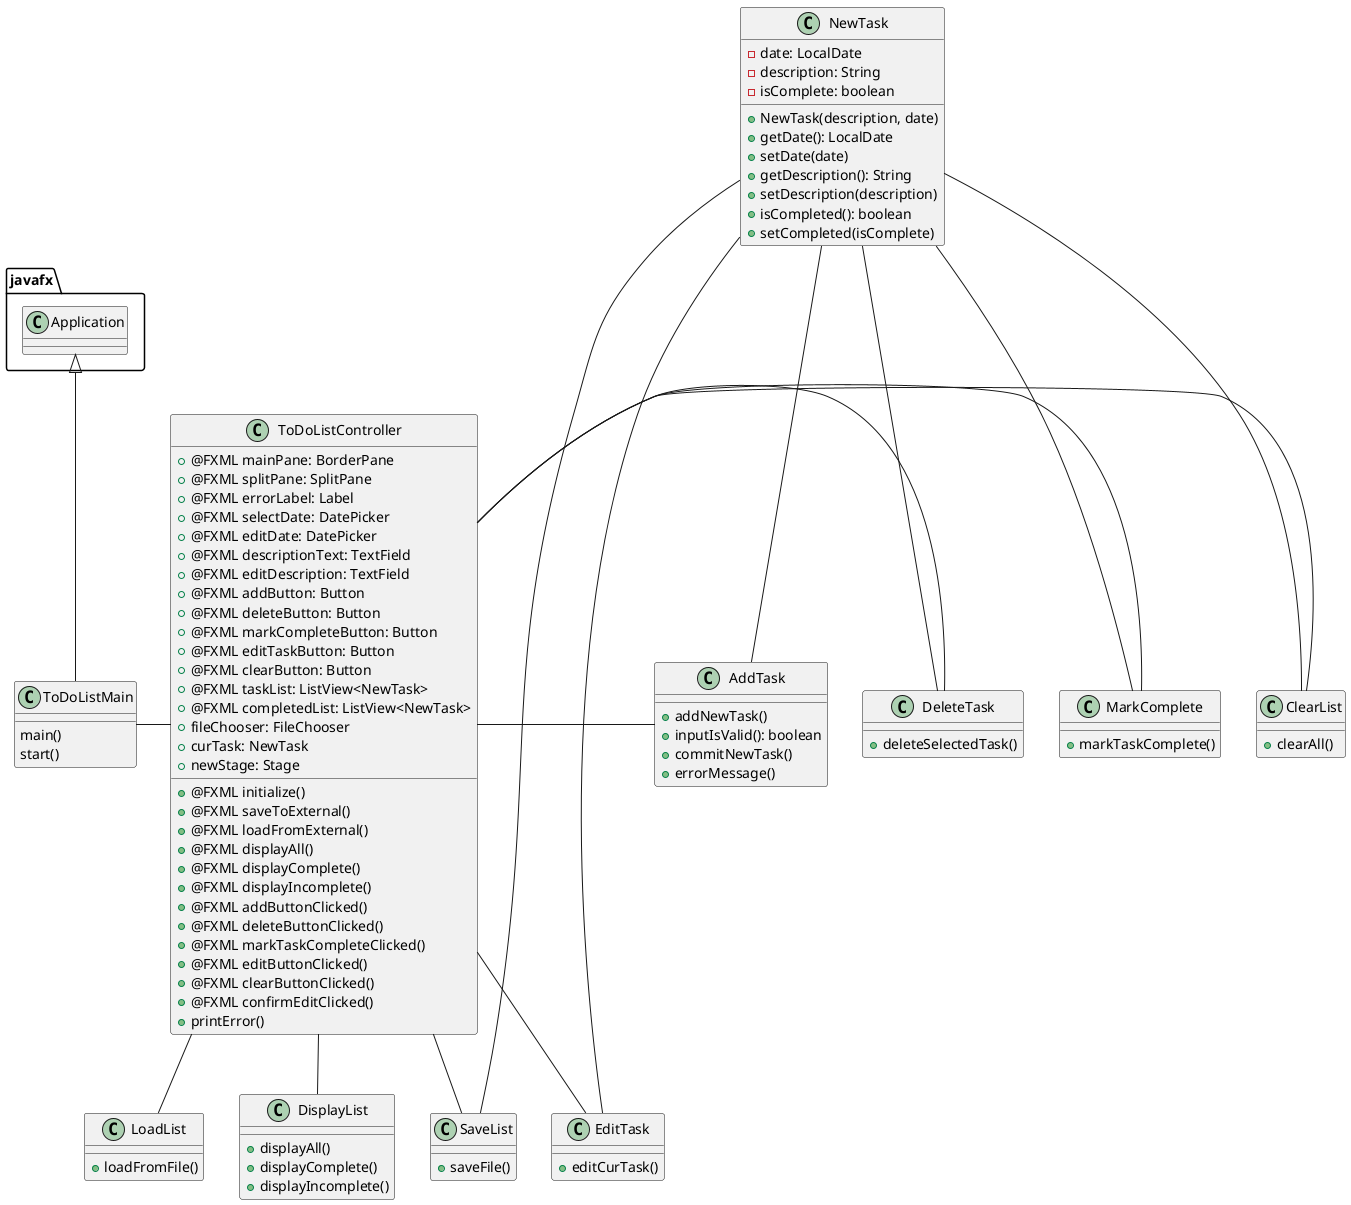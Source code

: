 @startuml
'https://plantuml.com/class-diagram

class ToDoListMain {
    main()
    start()
}

class ToDoListController {
    + @FXML mainPane: BorderPane
    + @FXML splitPane: SplitPane
    + @FXML errorLabel: Label
    + @FXML selectDate: DatePicker
    + @FXML editDate: DatePicker
    + @FXML descriptionText: TextField
    + @FXML editDescription: TextField
    + @FXML addButton: Button
    + @FXML deleteButton: Button
    + @FXML markCompleteButton: Button
    + @FXML editTaskButton: Button
    + @FXML clearButton: Button
    + @FXML taskList: ListView<NewTask>
    + @FXML completedList: ListView<NewTask>
    + fileChooser: FileChooser
    + curTask: NewTask
    + newStage: Stage

    + @FXML initialize()
    + @FXML saveToExternal()
    + @FXML loadFromExternal()
    + @FXML displayAll()
    + @FXML displayComplete()
    + @FXML displayIncomplete()
    + @FXML addButtonClicked()
    + @FXML deleteButtonClicked()
    + @FXML markTaskCompleteClicked()
    + @FXML editButtonClicked()
    + @FXML clearButtonClicked()
    + @FXML confirmEditClicked()
    + printError()
}

class NewTask {
    - date: LocalDate
    - description: String
    - isComplete: boolean

    + NewTask(description, date)
    + getDate(): LocalDate
    + setDate(date)
    + getDescription(): String
    + setDescription(description)
    + isCompleted(): boolean
    + setCompleted(isComplete)
}

class AddTask {
    + addNewTask()
    + inputIsValid(): boolean
    + commitNewTask()
    + errorMessage()
}

class DeleteTask {
    + deleteSelectedTask()
}

class MarkComplete {
    + markTaskComplete()
}

class DisplayList {
    + displayAll()
    + displayComplete()
    + displayIncomplete()
}

class ClearList {
    + clearAll()
}

class EditTask {
    + editCurTask()
}

class SaveList {
    + saveFile()
}

class LoadList {
    + loadFromFile()
}

javafx.Application <|-- ToDoListMain
ToDoListMain - ToDoListController
'Need to indicate that ToDoListController is able to open EditTaskWindow
ToDoListController - AddTask
ToDoListController - DeleteTask
ToDoListController - MarkComplete
ToDoListController -- EditTask
ToDoListController - ClearList
ToDoListController -- DisplayList
ToDoListController -- SaveList
ToDoListController -- LoadList
NewTask --- AddTask
NewTask --- DeleteTask
NewTask --- MarkComplete
NewTask - EditTask
NewTask --- ClearList
NewTask - SaveList

@enduml